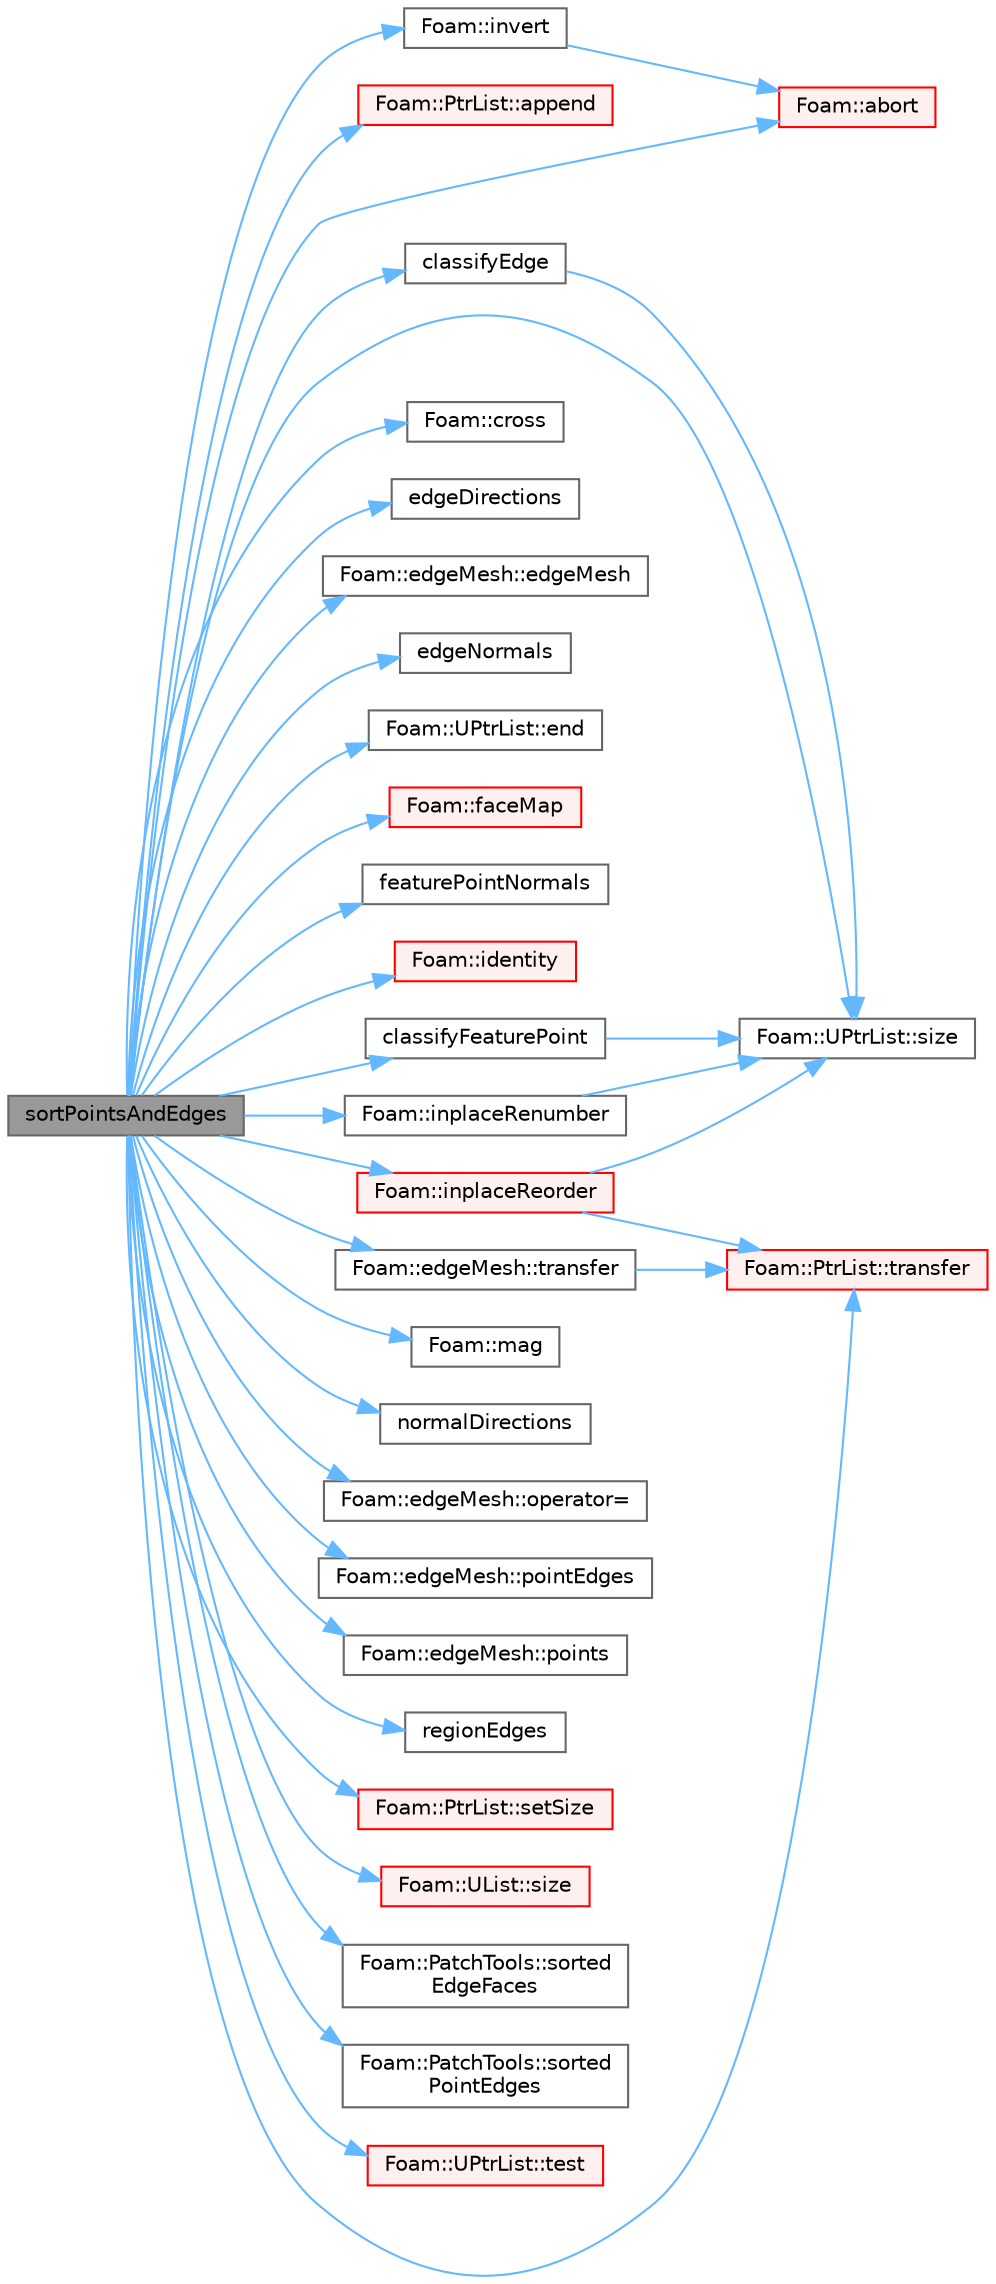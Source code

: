 digraph "sortPointsAndEdges"
{
 // LATEX_PDF_SIZE
  bgcolor="transparent";
  edge [fontname=Helvetica,fontsize=10,labelfontname=Helvetica,labelfontsize=10];
  node [fontname=Helvetica,fontsize=10,shape=box,height=0.2,width=0.4];
  rankdir="LR";
  Node1 [id="Node000001",label="sortPointsAndEdges",height=0.2,width=0.4,color="gray40", fillcolor="grey60", style="filled", fontcolor="black",tooltip=" "];
  Node1 -> Node2 [id="edge1_Node000001_Node000002",color="steelblue1",style="solid",tooltip=" "];
  Node2 [id="Node000002",label="Foam::abort",height=0.2,width=0.4,color="red", fillcolor="#FFF0F0", style="filled",URL="$namespaceFoam.html#aa346d711a4494a48e7c8aa9316f24263",tooltip=" "];
  Node1 -> Node4 [id="edge2_Node000001_Node000004",color="steelblue1",style="solid",tooltip=" "];
  Node4 [id="Node000004",label="Foam::PtrList::append",height=0.2,width=0.4,color="red", fillcolor="#FFF0F0", style="filled",URL="$classFoam_1_1PtrList.html#a9846c2ecbc3f323d5dc356dedb2c6cbd",tooltip=" "];
  Node1 -> Node8 [id="edge3_Node000001_Node000008",color="steelblue1",style="solid",tooltip=" "];
  Node8 [id="Node000008",label="classifyEdge",height=0.2,width=0.4,color="grey40", fillcolor="white", style="filled",URL="$classFoam_1_1extendedEdgeMesh.html#a96e7e1b15507368f02211747cb417b13",tooltip=" "];
  Node8 -> Node9 [id="edge4_Node000008_Node000009",color="steelblue1",style="solid",tooltip=" "];
  Node9 [id="Node000009",label="Foam::UPtrList::size",height=0.2,width=0.4,color="grey40", fillcolor="white", style="filled",URL="$classFoam_1_1UPtrList.html#a95603446b248fe1ecf5dc59bcc2eaff0",tooltip=" "];
  Node1 -> Node10 [id="edge5_Node000001_Node000010",color="steelblue1",style="solid",tooltip=" "];
  Node10 [id="Node000010",label="classifyFeaturePoint",height=0.2,width=0.4,color="grey40", fillcolor="white", style="filled",URL="$classFoam_1_1extendedEdgeMesh.html#a46747ddd6fbf759c4755cb9522334b1d",tooltip=" "];
  Node10 -> Node9 [id="edge6_Node000010_Node000009",color="steelblue1",style="solid",tooltip=" "];
  Node1 -> Node11 [id="edge7_Node000001_Node000011",color="steelblue1",style="solid",tooltip=" "];
  Node11 [id="Node000011",label="Foam::cross",height=0.2,width=0.4,color="grey40", fillcolor="white", style="filled",URL="$namespaceFoam.html#acfc273661e3566f80f644ea570c8726a",tooltip=" "];
  Node1 -> Node12 [id="edge8_Node000001_Node000012",color="steelblue1",style="solid",tooltip=" "];
  Node12 [id="Node000012",label="edgeDirections",height=0.2,width=0.4,color="grey40", fillcolor="white", style="filled",URL="$classFoam_1_1extendedEdgeMesh.html#a3ed9c65a681237af480891c1b4a88f6d",tooltip=" "];
  Node1 -> Node13 [id="edge9_Node000001_Node000013",color="steelblue1",style="solid",tooltip=" "];
  Node13 [id="Node000013",label="Foam::edgeMesh::edgeMesh",height=0.2,width=0.4,color="grey40", fillcolor="white", style="filled",URL="$classFoam_1_1edgeMesh.html#a518ee690177f4d77ce882cfd362b58b7",tooltip=" "];
  Node1 -> Node14 [id="edge10_Node000001_Node000014",color="steelblue1",style="solid",tooltip=" "];
  Node14 [id="Node000014",label="edgeNormals",height=0.2,width=0.4,color="grey40", fillcolor="white", style="filled",URL="$classFoam_1_1extendedEdgeMesh.html#a6f0f200c01308f2c295e3bdfa68ba4bb",tooltip=" "];
  Node1 -> Node15 [id="edge11_Node000001_Node000015",color="steelblue1",style="solid",tooltip=" "];
  Node15 [id="Node000015",label="Foam::UPtrList::end",height=0.2,width=0.4,color="grey40", fillcolor="white", style="filled",URL="$classFoam_1_1UPtrList.html#ad012611e5b1ceb9b9a3b23bbf3c19902",tooltip=" "];
  Node1 -> Node16 [id="edge12_Node000001_Node000016",color="steelblue1",style="solid",tooltip=" "];
  Node16 [id="Node000016",label="Foam::faceMap",height=0.2,width=0.4,color="red", fillcolor="#FFF0F0", style="filled",URL="$namespaceFoam.html#a07575dc8f5db1a87af23b7c4e2647e3f",tooltip=" "];
  Node1 -> Node19 [id="edge13_Node000001_Node000019",color="steelblue1",style="solid",tooltip=" "];
  Node19 [id="Node000019",label="featurePointNormals",height=0.2,width=0.4,color="grey40", fillcolor="white", style="filled",URL="$classFoam_1_1extendedEdgeMesh.html#ae4d1483a63d1ab0c35377d00ab9c9b0c",tooltip=" "];
  Node1 -> Node20 [id="edge14_Node000001_Node000020",color="steelblue1",style="solid",tooltip=" "];
  Node20 [id="Node000020",label="Foam::identity",height=0.2,width=0.4,color="red", fillcolor="#FFF0F0", style="filled",URL="$namespaceFoam.html#a14e1da6db5665f43c1e588eab475eabf",tooltip=" "];
  Node1 -> Node23 [id="edge15_Node000001_Node000023",color="steelblue1",style="solid",tooltip=" "];
  Node23 [id="Node000023",label="Foam::inplaceRenumber",height=0.2,width=0.4,color="grey40", fillcolor="white", style="filled",URL="$namespaceFoam.html#a16337b512fc31dd510d929a789207d87",tooltip=" "];
  Node23 -> Node9 [id="edge16_Node000023_Node000009",color="steelblue1",style="solid",tooltip=" "];
  Node1 -> Node24 [id="edge17_Node000001_Node000024",color="steelblue1",style="solid",tooltip=" "];
  Node24 [id="Node000024",label="Foam::inplaceReorder",height=0.2,width=0.4,color="red", fillcolor="#FFF0F0", style="filled",URL="$namespaceFoam.html#a843ccaf748dc8f48054962c7d0b6f53b",tooltip=" "];
  Node24 -> Node9 [id="edge18_Node000024_Node000009",color="steelblue1",style="solid",tooltip=" "];
  Node24 -> Node26 [id="edge19_Node000024_Node000026",color="steelblue1",style="solid",tooltip=" "];
  Node26 [id="Node000026",label="Foam::PtrList::transfer",height=0.2,width=0.4,color="red", fillcolor="#FFF0F0", style="filled",URL="$classFoam_1_1PtrList.html#a0bc76d46c3a7f71bd74ddafdf84dbfbc",tooltip=" "];
  Node1 -> Node28 [id="edge20_Node000001_Node000028",color="steelblue1",style="solid",tooltip=" "];
  Node28 [id="Node000028",label="Foam::invert",height=0.2,width=0.4,color="grey40", fillcolor="white", style="filled",URL="$namespaceFoam.html#ac9ade0921d4fb2c4af75942ea524897b",tooltip=" "];
  Node28 -> Node2 [id="edge21_Node000028_Node000002",color="steelblue1",style="solid",tooltip=" "];
  Node1 -> Node29 [id="edge22_Node000001_Node000029",color="steelblue1",style="solid",tooltip=" "];
  Node29 [id="Node000029",label="Foam::mag",height=0.2,width=0.4,color="grey40", fillcolor="white", style="filled",URL="$namespaceFoam.html#a8ac5b57f98f906c36b8a4e989a77dbba",tooltip=" "];
  Node1 -> Node30 [id="edge23_Node000001_Node000030",color="steelblue1",style="solid",tooltip=" "];
  Node30 [id="Node000030",label="normalDirections",height=0.2,width=0.4,color="grey40", fillcolor="white", style="filled",URL="$classFoam_1_1extendedEdgeMesh.html#a1b56f5cde67e178317fac44311d16390",tooltip=" "];
  Node1 -> Node31 [id="edge24_Node000001_Node000031",color="steelblue1",style="solid",tooltip=" "];
  Node31 [id="Node000031",label="Foam::edgeMesh::operator=",height=0.2,width=0.4,color="grey40", fillcolor="white", style="filled",URL="$classFoam_1_1edgeMesh.html#ace757541565d2f39da31b995931d5125",tooltip=" "];
  Node1 -> Node32 [id="edge25_Node000001_Node000032",color="steelblue1",style="solid",tooltip=" "];
  Node32 [id="Node000032",label="Foam::edgeMesh::pointEdges",height=0.2,width=0.4,color="grey40", fillcolor="white", style="filled",URL="$classFoam_1_1edgeMesh.html#a219060536b044c749e6178283665d632",tooltip=" "];
  Node1 -> Node33 [id="edge26_Node000001_Node000033",color="steelblue1",style="solid",tooltip=" "];
  Node33 [id="Node000033",label="Foam::edgeMesh::points",height=0.2,width=0.4,color="grey40", fillcolor="white", style="filled",URL="$classFoam_1_1edgeMesh.html#a55be810b4c8f8e075a876f32df847b72",tooltip=" "];
  Node1 -> Node34 [id="edge27_Node000001_Node000034",color="steelblue1",style="solid",tooltip=" "];
  Node34 [id="Node000034",label="regionEdges",height=0.2,width=0.4,color="grey40", fillcolor="white", style="filled",URL="$classFoam_1_1extendedEdgeMesh.html#a6a5b65f988e1e8e6717c2dd9fd636225",tooltip=" "];
  Node1 -> Node35 [id="edge28_Node000001_Node000035",color="steelblue1",style="solid",tooltip=" "];
  Node35 [id="Node000035",label="Foam::PtrList::setSize",height=0.2,width=0.4,color="red", fillcolor="#FFF0F0", style="filled",URL="$classFoam_1_1PtrList.html#a69101c7616426ea26b33577a730b73e8",tooltip=" "];
  Node1 -> Node9 [id="edge29_Node000001_Node000009",color="steelblue1",style="solid",tooltip=" "];
  Node1 -> Node36 [id="edge30_Node000001_Node000036",color="steelblue1",style="solid",tooltip=" "];
  Node36 [id="Node000036",label="Foam::UList::size",height=0.2,width=0.4,color="red", fillcolor="#FFF0F0", style="filled",URL="$classFoam_1_1UList.html#ac1fc1d9dab324bb1b8452c7aa4813026",tooltip=" "];
  Node1 -> Node38 [id="edge31_Node000001_Node000038",color="steelblue1",style="solid",tooltip=" "];
  Node38 [id="Node000038",label="Foam::PatchTools::sorted\lEdgeFaces",height=0.2,width=0.4,color="grey40", fillcolor="white", style="filled",URL="$classFoam_1_1PatchTools.html#ab271cc14dbd454e6db4988da61f6827d",tooltip=" "];
  Node1 -> Node39 [id="edge32_Node000001_Node000039",color="steelblue1",style="solid",tooltip=" "];
  Node39 [id="Node000039",label="Foam::PatchTools::sorted\lPointEdges",height=0.2,width=0.4,color="grey40", fillcolor="white", style="filled",URL="$classFoam_1_1PatchTools.html#a8838c63ff04a819b59e26d82de1f3374",tooltip=" "];
  Node1 -> Node40 [id="edge33_Node000001_Node000040",color="steelblue1",style="solid",tooltip=" "];
  Node40 [id="Node000040",label="Foam::UPtrList::test",height=0.2,width=0.4,color="red", fillcolor="#FFF0F0", style="filled",URL="$classFoam_1_1UPtrList.html#a53e54aae19ba347f6f4544c764905331",tooltip=" "];
  Node1 -> Node42 [id="edge34_Node000001_Node000042",color="steelblue1",style="solid",tooltip=" "];
  Node42 [id="Node000042",label="Foam::edgeMesh::transfer",height=0.2,width=0.4,color="grey40", fillcolor="white", style="filled",URL="$classFoam_1_1edgeMesh.html#a7d47a951f077523758db9e62e5ebcf39",tooltip=" "];
  Node42 -> Node26 [id="edge35_Node000042_Node000026",color="steelblue1",style="solid",tooltip=" "];
  Node1 -> Node26 [id="edge36_Node000001_Node000026",color="steelblue1",style="solid",tooltip=" "];
}
